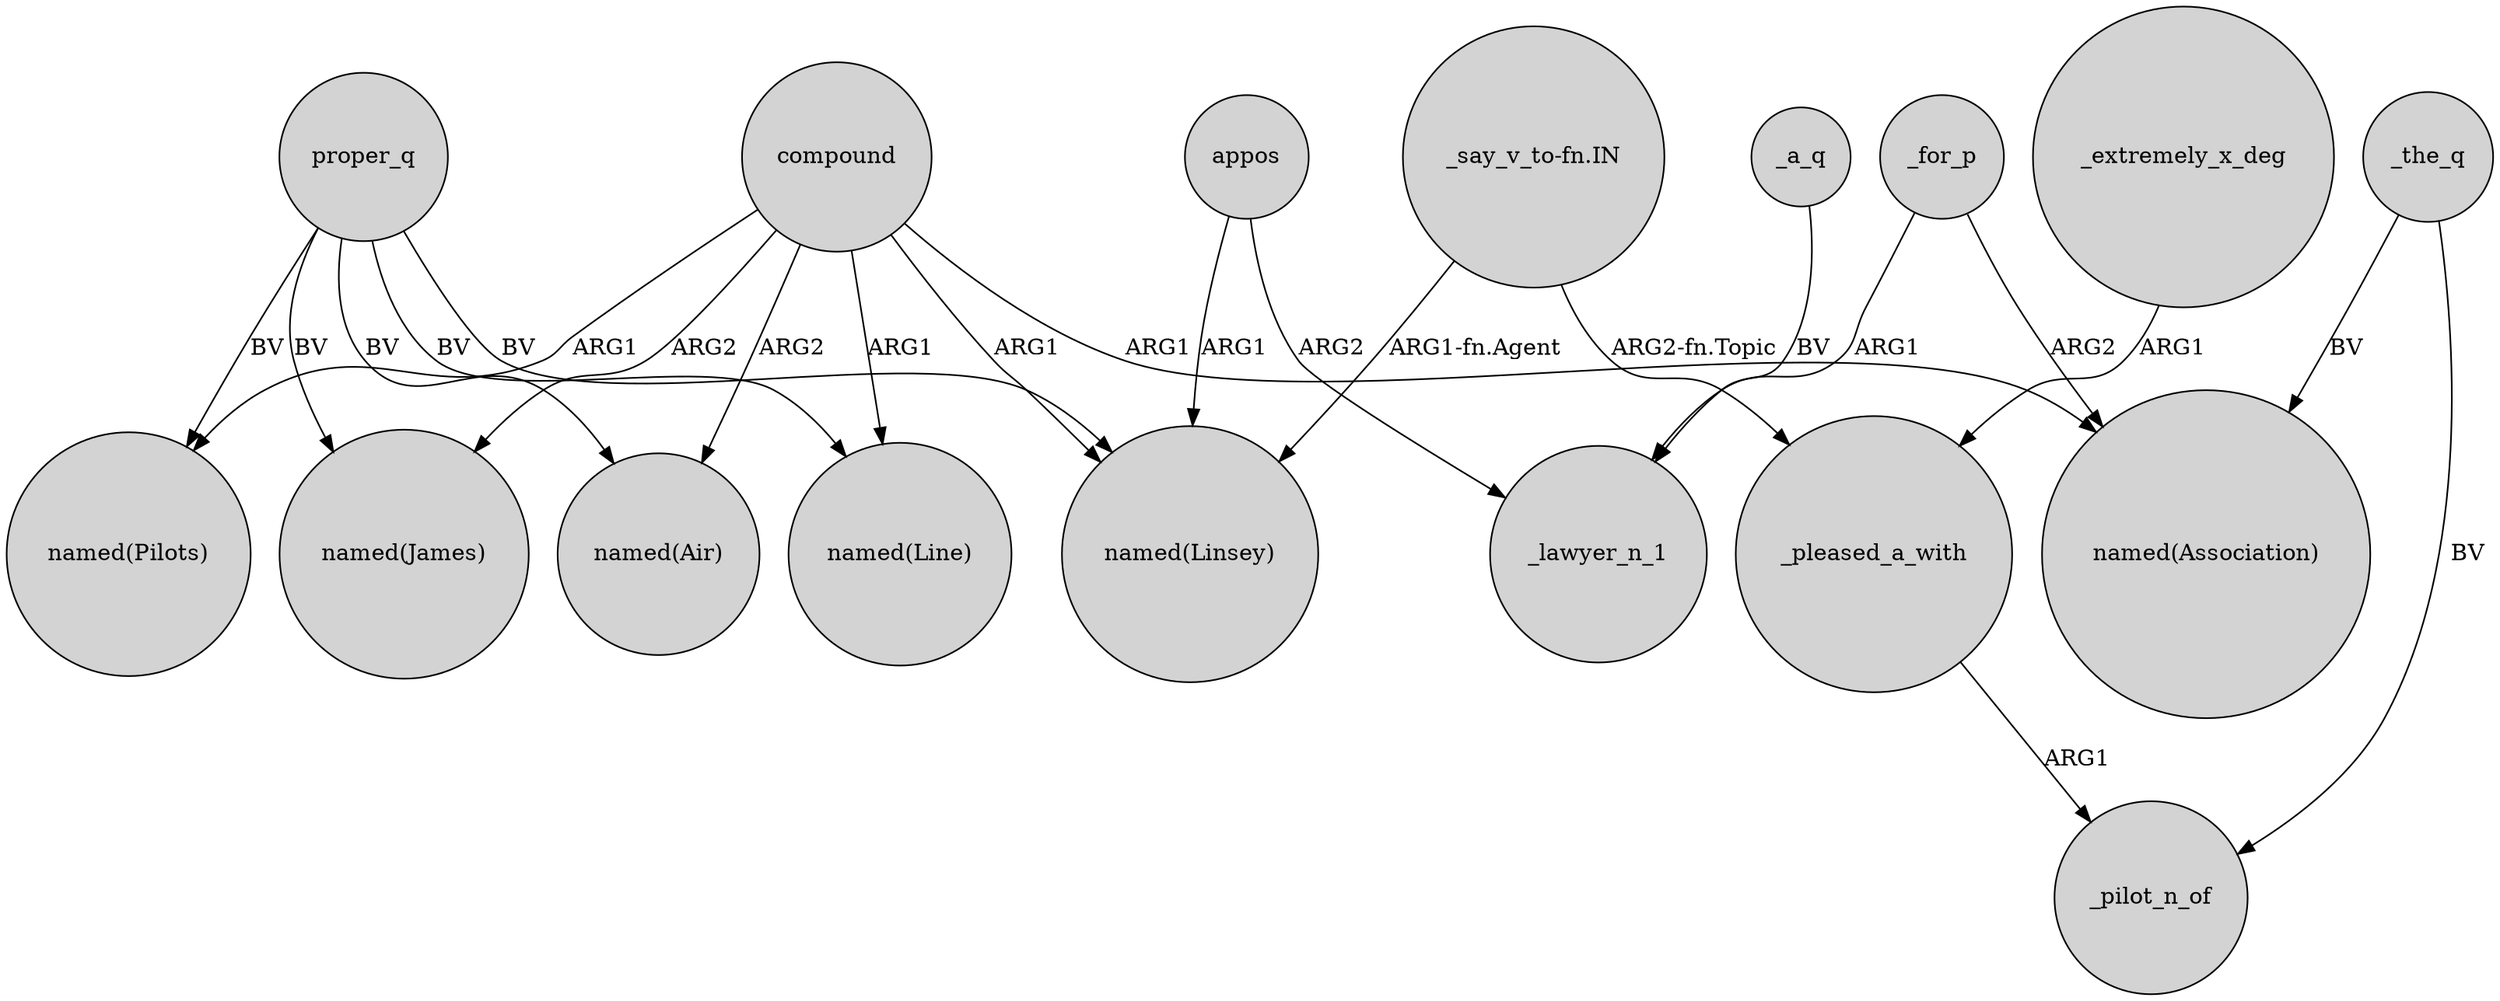 digraph {
	node [shape=circle style=filled]
	compound -> "named(Line)" [label=ARG1]
	_a_q -> _lawyer_n_1 [label=BV]
	_pleased_a_with -> _pilot_n_of [label=ARG1]
	appos -> "named(Linsey)" [label=ARG1]
	proper_q -> "named(Air)" [label=BV]
	compound -> "named(James)" [label=ARG2]
	compound -> "named(Air)" [label=ARG2]
	_extremely_x_deg -> _pleased_a_with [label=ARG1]
	appos -> _lawyer_n_1 [label=ARG2]
	proper_q -> "named(Line)" [label=BV]
	_the_q -> _pilot_n_of [label=BV]
	compound -> "named(Pilots)" [label=ARG1]
	proper_q -> "named(James)" [label=BV]
	_for_p -> "named(Association)" [label=ARG2]
	proper_q -> "named(Linsey)" [label=BV]
	_the_q -> "named(Association)" [label=BV]
	compound -> "named(Linsey)" [label=ARG1]
	_for_p -> _lawyer_n_1 [label=ARG1]
	"_say_v_to-fn.IN" -> "named(Linsey)" [label="ARG1-fn.Agent"]
	proper_q -> "named(Pilots)" [label=BV]
	compound -> "named(Association)" [label=ARG1]
	"_say_v_to-fn.IN" -> _pleased_a_with [label="ARG2-fn.Topic"]
}
